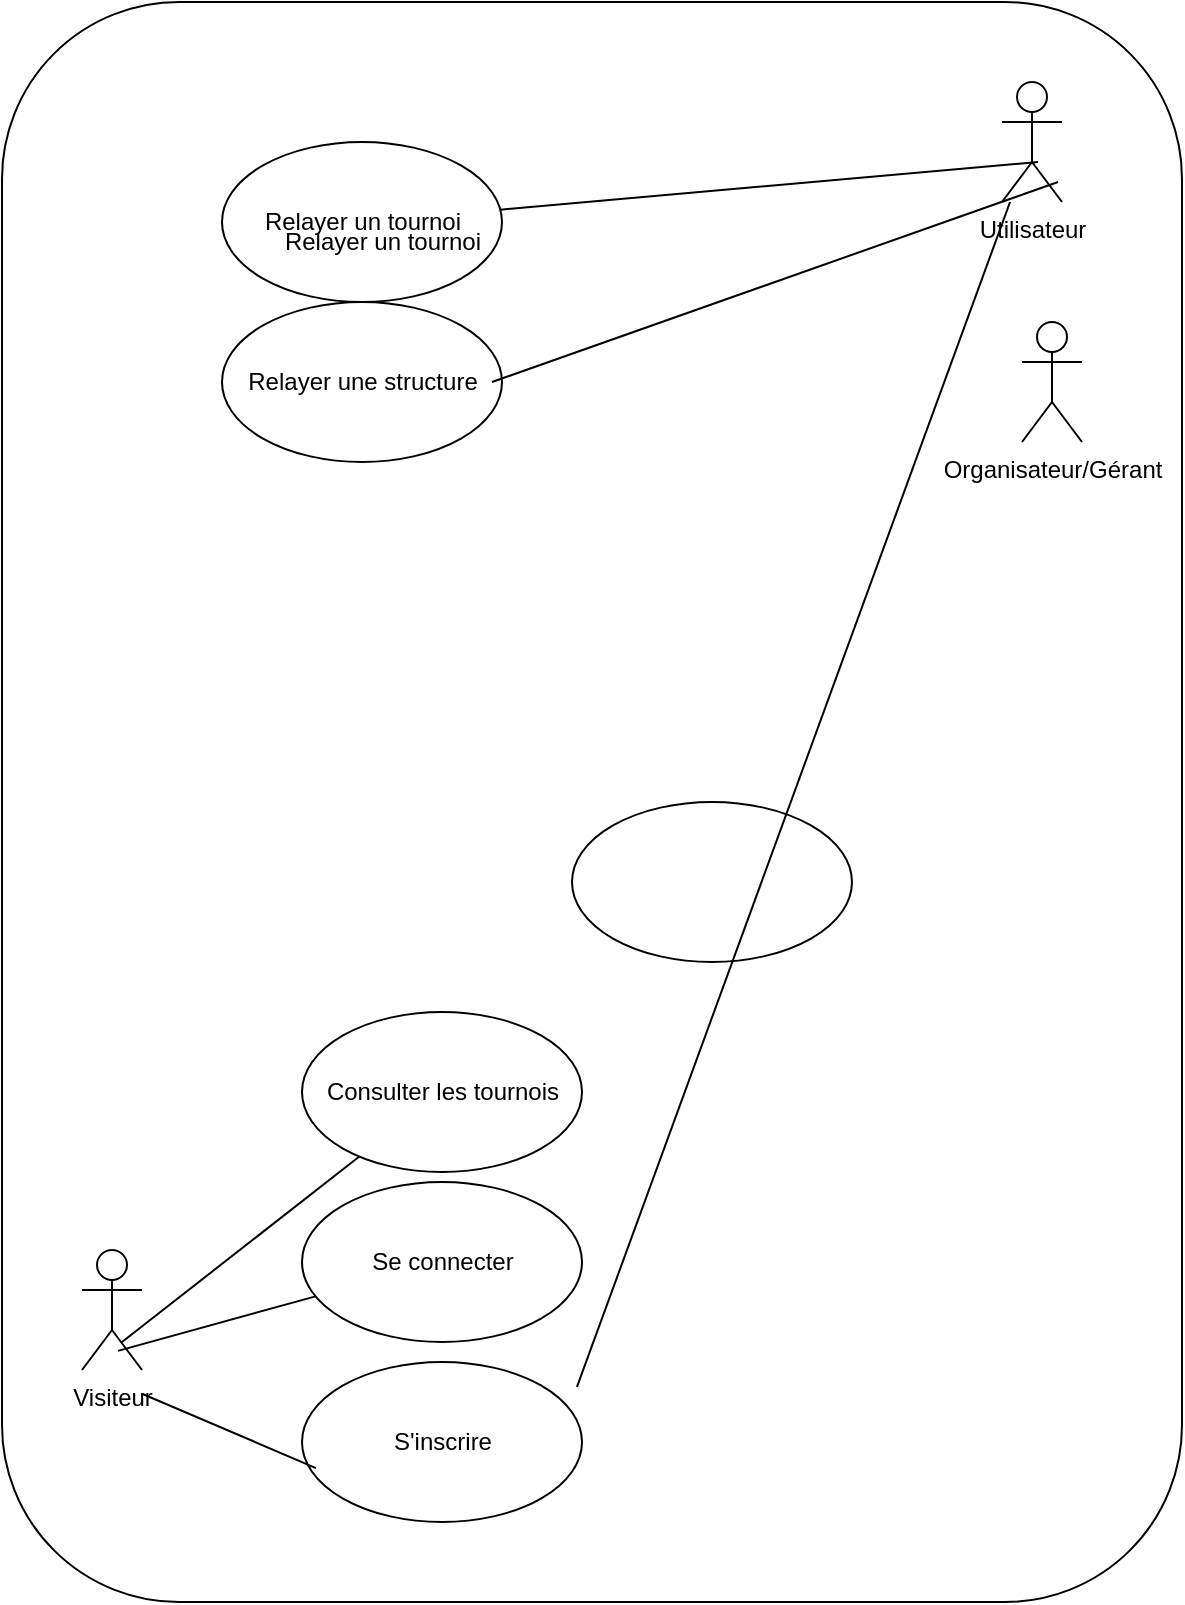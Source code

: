 <mxfile version="19.0.3" type="github">
  <diagram id="uTrJVzP9HY4CBqyOWLeM" name="Page-1">
    <mxGraphModel dx="868" dy="468" grid="1" gridSize="10" guides="1" tooltips="1" connect="1" arrows="1" fold="1" page="1" pageScale="1" pageWidth="827" pageHeight="1169" math="0" shadow="0">
      <root>
        <mxCell id="0" />
        <mxCell id="1" parent="0" />
        <mxCell id="85SZAHLezXo45Uf8RqAP-5" value="" style="rounded=1;whiteSpace=wrap;html=1;" parent="1" vertex="1">
          <mxGeometry x="470" y="80" width="590" height="800" as="geometry" />
        </mxCell>
        <mxCell id="85SZAHLezXo45Uf8RqAP-1" value="Visiteur" style="shape=umlActor;verticalLabelPosition=bottom;verticalAlign=top;html=1;outlineConnect=0;" parent="1" vertex="1">
          <mxGeometry x="510" y="704" width="30" height="60" as="geometry" />
        </mxCell>
        <mxCell id="85SZAHLezXo45Uf8RqAP-3" value="" style="endArrow=none;html=1;rounded=0;" parent="1" target="85SZAHLezXo45Uf8RqAP-4" edge="1">
          <mxGeometry width="50" height="50" relative="1" as="geometry">
            <mxPoint x="530" y="750" as="sourcePoint" />
            <mxPoint x="650" y="683.245" as="targetPoint" />
          </mxGeometry>
        </mxCell>
        <mxCell id="85SZAHLezXo45Uf8RqAP-4" value="" style="ellipse;whiteSpace=wrap;html=1;" parent="1" vertex="1">
          <mxGeometry x="620" y="585" width="140" height="80" as="geometry" />
        </mxCell>
        <mxCell id="85SZAHLezXo45Uf8RqAP-6" value="Consulter les tournois" style="text;html=1;resizable=0;autosize=1;align=center;verticalAlign=middle;points=[];fillColor=none;strokeColor=none;rounded=0;" parent="1" vertex="1">
          <mxGeometry x="620" y="615" width="140" height="20" as="geometry" />
        </mxCell>
        <mxCell id="85SZAHLezXo45Uf8RqAP-7" value="" style="ellipse;whiteSpace=wrap;html=1;" parent="1" vertex="1">
          <mxGeometry x="755" y="480" width="140" height="80" as="geometry" />
        </mxCell>
        <mxCell id="85SZAHLezXo45Uf8RqAP-9" value="" style="ellipse;whiteSpace=wrap;html=1;" parent="1" vertex="1">
          <mxGeometry x="620" y="760" width="140" height="80" as="geometry" />
        </mxCell>
        <mxCell id="85SZAHLezXo45Uf8RqAP-10" value="S&#39;inscrire" style="text;html=1;resizable=0;autosize=1;align=center;verticalAlign=middle;points=[];fillColor=none;strokeColor=none;rounded=0;" parent="1" vertex="1">
          <mxGeometry x="655" y="790" width="70" height="20" as="geometry" />
        </mxCell>
        <mxCell id="85SZAHLezXo45Uf8RqAP-11" value="" style="endArrow=none;html=1;rounded=0;entryX=0.05;entryY=0.663;entryDx=0;entryDy=0;entryPerimeter=0;" parent="1" target="85SZAHLezXo45Uf8RqAP-9" edge="1">
          <mxGeometry width="50" height="50" relative="1" as="geometry">
            <mxPoint x="540" y="775.86" as="sourcePoint" />
            <mxPoint x="813.51" y="519.995" as="targetPoint" />
          </mxGeometry>
        </mxCell>
        <mxCell id="85SZAHLezXo45Uf8RqAP-12" value="" style="ellipse;whiteSpace=wrap;html=1;" parent="1" vertex="1">
          <mxGeometry x="620" y="670" width="140" height="80" as="geometry" />
        </mxCell>
        <mxCell id="85SZAHLezXo45Uf8RqAP-13" value="Se connecter" style="text;html=1;resizable=0;autosize=1;align=center;verticalAlign=middle;points=[];fillColor=none;strokeColor=none;rounded=0;" parent="1" vertex="1">
          <mxGeometry x="645" y="700" width="90" height="20" as="geometry" />
        </mxCell>
        <mxCell id="85SZAHLezXo45Uf8RqAP-14" value="" style="endArrow=none;html=1;rounded=0;" parent="1" target="85SZAHLezXo45Uf8RqAP-12" edge="1">
          <mxGeometry width="50" height="50" relative="1" as="geometry">
            <mxPoint x="528" y="754.43" as="sourcePoint" />
            <mxPoint x="813.02" y="693.57" as="targetPoint" />
          </mxGeometry>
        </mxCell>
        <mxCell id="85SZAHLezXo45Uf8RqAP-15" value="Utilisateur" style="shape=umlActor;verticalLabelPosition=bottom;verticalAlign=top;html=1;outlineConnect=0;" parent="1" vertex="1">
          <mxGeometry x="970" y="120" width="30" height="60" as="geometry" />
        </mxCell>
        <mxCell id="85SZAHLezXo45Uf8RqAP-17" value="" style="endArrow=none;html=1;rounded=0;" parent="1" target="85SZAHLezXo45Uf8RqAP-18" edge="1">
          <mxGeometry width="50" height="50" relative="1" as="geometry">
            <mxPoint x="988" y="160.0" as="sourcePoint" />
            <mxPoint x="1232.129" y="195.781" as="targetPoint" />
          </mxGeometry>
        </mxCell>
        <mxCell id="85SZAHLezXo45Uf8RqAP-18" value="" style="ellipse;whiteSpace=wrap;html=1;" parent="1" vertex="1">
          <mxGeometry x="580" y="150" width="140" height="80" as="geometry" />
        </mxCell>
        <mxCell id="85SZAHLezXo45Uf8RqAP-19" value="Relayer un tournoi" style="text;html=1;resizable=0;autosize=1;align=center;verticalAlign=middle;points=[];fillColor=none;strokeColor=none;rounded=0;" parent="1" vertex="1">
          <mxGeometry x="590" y="180" width="120" height="20" as="geometry" />
        </mxCell>
        <mxCell id="85SZAHLezXo45Uf8RqAP-20" value="" style="ellipse;whiteSpace=wrap;html=1;" parent="1" vertex="1">
          <mxGeometry x="580" y="230" width="140" height="80" as="geometry" />
        </mxCell>
        <mxCell id="85SZAHLezXo45Uf8RqAP-21" value="Relayer une structure" style="text;html=1;resizable=0;autosize=1;align=center;verticalAlign=middle;points=[];fillColor=none;strokeColor=none;rounded=0;" parent="1" vertex="1">
          <mxGeometry x="585" y="260" width="130" height="20" as="geometry" />
        </mxCell>
        <mxCell id="85SZAHLezXo45Uf8RqAP-22" value="" style="endArrow=none;html=1;rounded=0;entryX=1;entryY=0.5;entryDx=0;entryDy=0;entryPerimeter=0;" parent="1" target="85SZAHLezXo45Uf8RqAP-21" edge="1">
          <mxGeometry width="50" height="50" relative="1" as="geometry">
            <mxPoint x="998" y="170" as="sourcePoint" />
            <mxPoint x="1230" y="250" as="targetPoint" />
          </mxGeometry>
        </mxCell>
        <mxCell id="85SZAHLezXo45Uf8RqAP-23" value="" style="endArrow=none;html=1;rounded=0;exitX=0.982;exitY=0.156;exitDx=0;exitDy=0;exitPerimeter=0;" parent="1" source="85SZAHLezXo45Uf8RqAP-9" target="85SZAHLezXo45Uf8RqAP-15" edge="1">
          <mxGeometry width="50" height="50" relative="1" as="geometry">
            <mxPoint x="490" y="492.82" as="sourcePoint" />
            <mxPoint x="990" y="190" as="targetPoint" />
          </mxGeometry>
        </mxCell>
        <mxCell id="85SZAHLezXo45Uf8RqAP-25" value="&lt;div&gt;Organisateur/Gérant&lt;br&gt;&lt;/div&gt;" style="shape=umlActor;verticalLabelPosition=bottom;verticalAlign=top;html=1;outlineConnect=0;" parent="1" vertex="1">
          <mxGeometry x="980" y="240" width="30" height="60" as="geometry" />
        </mxCell>
        <mxCell id="Mmdg4z5OR6DLYgsC07iU-1" value="Relayer un tournoi" style="text;html=1;resizable=0;autosize=1;align=center;verticalAlign=middle;points=[];fillColor=none;strokeColor=none;rounded=0;" vertex="1" parent="1">
          <mxGeometry x="600" y="190" width="120" height="20" as="geometry" />
        </mxCell>
      </root>
    </mxGraphModel>
  </diagram>
</mxfile>
